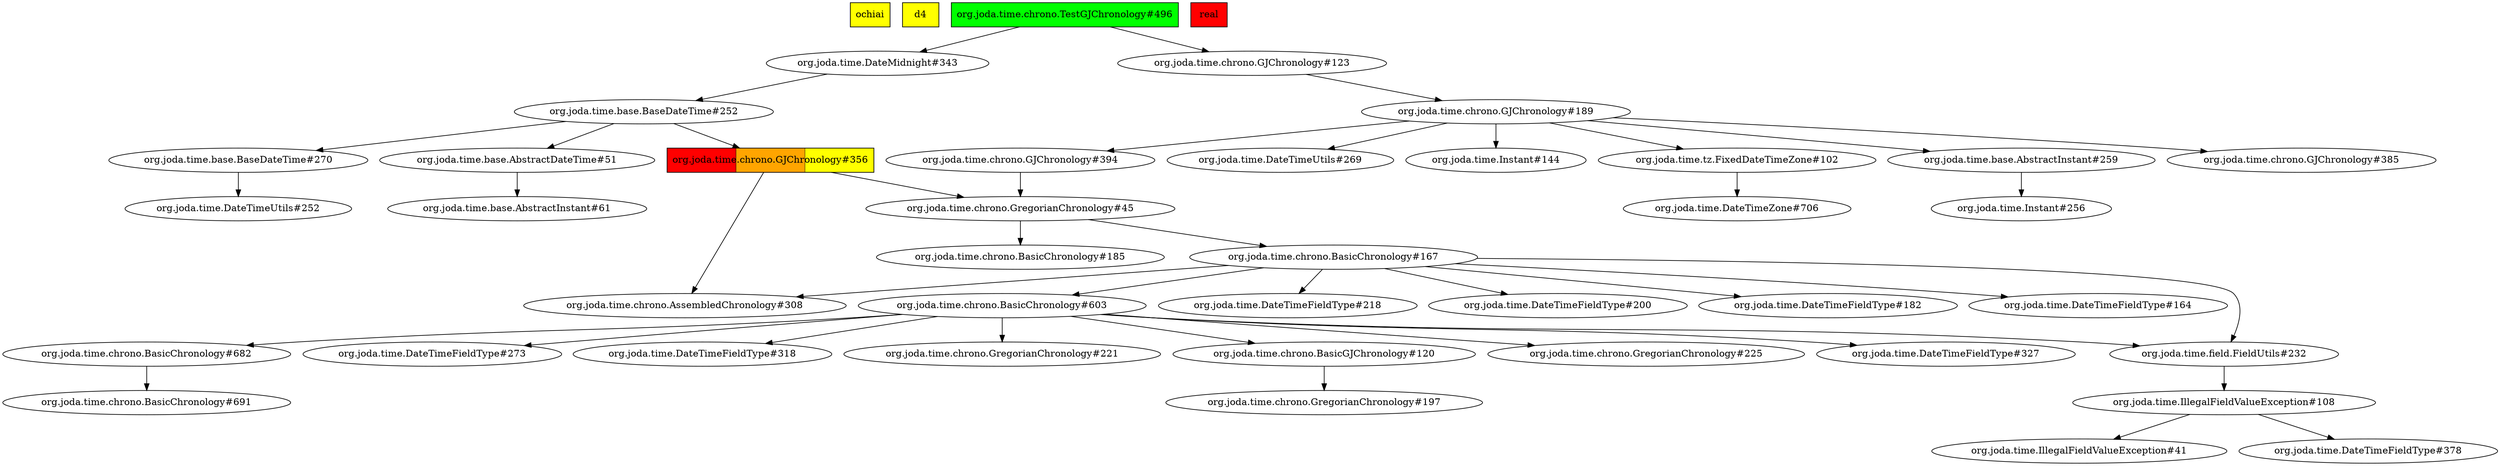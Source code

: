 digraph enhanced {
	"ochiai" [style=striped shape=box fillcolor="yellow"];
	"d4" [style=striped shape=box fillcolor="yellow"];
	"org.joda.time.chrono.GJChronology#356" [style=striped shape=box fillcolor="red:orange:yellow"];
	"real" [style=striped shape=box fillcolor="red"];
	"org.joda.time.chrono.TestGJChronology#496" [style=striped shape=box fillcolor="green"];
	"org.joda.time.chrono.BasicChronology#682" -> "org.joda.time.chrono.BasicChronology#691";
	"org.joda.time.chrono.GJChronology#189" -> "org.joda.time.base.AbstractInstant#259";
	"org.joda.time.IllegalFieldValueException#108" -> "org.joda.time.IllegalFieldValueException#41";
	"org.joda.time.IllegalFieldValueException#108" -> "org.joda.time.DateTimeFieldType#378";
	"org.joda.time.base.BaseDateTime#270" -> "org.joda.time.DateTimeUtils#252";
	"org.joda.time.field.FieldUtils#232" -> "org.joda.time.IllegalFieldValueException#108";
	"org.joda.time.DateMidnight#343" -> "org.joda.time.base.BaseDateTime#252";
	"org.joda.time.chrono.GJChronology#394" -> "org.joda.time.chrono.GregorianChronology#45";
	"org.joda.time.chrono.GJChronology#356" -> "org.joda.time.chrono.GregorianChronology#45";
	"org.joda.time.chrono.BasicChronology#603" -> "org.joda.time.DateTimeFieldType#273";
	"org.joda.time.base.BaseDateTime#252" -> "org.joda.time.base.BaseDateTime#270";
	"org.joda.time.chrono.BasicChronology#603" -> "org.joda.time.field.FieldUtils#232";
	"org.joda.time.chrono.BasicChronology#167" -> "org.joda.time.field.FieldUtils#232";
	"org.joda.time.base.BaseDateTime#252" -> "org.joda.time.base.AbstractDateTime#51";
	"org.joda.time.chrono.TestGJChronology#496" -> "org.joda.time.DateMidnight#343";
	"org.joda.time.chrono.GJChronology#189" -> "org.joda.time.chrono.GJChronology#385";
	"org.joda.time.chrono.GJChronology#123" -> "org.joda.time.chrono.GJChronology#189";
	"org.joda.time.chrono.TestGJChronology#496" -> "org.joda.time.chrono.GJChronology#123";
	"org.joda.time.chrono.BasicChronology#603" -> "org.joda.time.DateTimeFieldType#318";
	"org.joda.time.chrono.BasicChronology#167" -> "org.joda.time.DateTimeFieldType#218";
	"org.joda.time.base.AbstractInstant#259" -> "org.joda.time.Instant#256";
	"org.joda.time.chrono.BasicChronology#167" -> "org.joda.time.DateTimeFieldType#200";
	"org.joda.time.chrono.GJChronology#356" -> "org.joda.time.chrono.AssembledChronology#308";
	"org.joda.time.chrono.BasicChronology#167" -> "org.joda.time.chrono.AssembledChronology#308";
	"org.joda.time.chrono.BasicChronology#603" -> "org.joda.time.chrono.GregorianChronology#221";
	"org.joda.time.chrono.GregorianChronology#45" -> "org.joda.time.chrono.BasicChronology#185";
	"org.joda.time.chrono.BasicChronology#603" -> "org.joda.time.chrono.BasicChronology#682";
	"org.joda.time.chrono.BasicChronology#603" -> "org.joda.time.chrono.BasicGJChronology#120";
	"org.joda.time.chrono.BasicChronology#603" -> "org.joda.time.chrono.GregorianChronology#225";
	"org.joda.time.chrono.BasicChronology#603" -> "org.joda.time.DateTimeFieldType#327";
	"org.joda.time.base.AbstractDateTime#51" -> "org.joda.time.base.AbstractInstant#61";
	"org.joda.time.chrono.BasicChronology#167" -> "org.joda.time.DateTimeFieldType#182";
	"org.joda.time.tz.FixedDateTimeZone#102" -> "org.joda.time.DateTimeZone#706";
	"org.joda.time.chrono.GregorianChronology#45" -> "org.joda.time.chrono.BasicChronology#167";
	"org.joda.time.chrono.GJChronology#189" -> "org.joda.time.DateTimeUtils#269";
	"org.joda.time.chrono.BasicChronology#167" -> "org.joda.time.DateTimeFieldType#164";
	"org.joda.time.chrono.GJChronology#189" -> "org.joda.time.chrono.GJChronology#394";
	"org.joda.time.chrono.GJChronology#189" -> "org.joda.time.tz.FixedDateTimeZone#102";
	"org.joda.time.chrono.BasicChronology#167" -> "org.joda.time.chrono.BasicChronology#603";
	"org.joda.time.base.BaseDateTime#252" -> "org.joda.time.chrono.GJChronology#356";
	"org.joda.time.chrono.BasicGJChronology#120" -> "org.joda.time.chrono.GregorianChronology#197";
	"org.joda.time.chrono.GJChronology#189" -> "org.joda.time.Instant#144";
}
